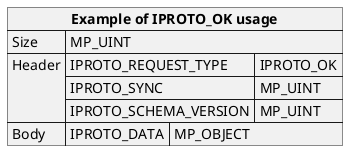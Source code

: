 @startuml

skinparam map {
    HyperlinkColor #0077FF
    FontColor #313131
    BorderColor #313131
    BackgroundColor transparent
}

json "**Example of IPROTO_OK usage**" as ok_example {
    "Size": "MP_UINT",
    "Header": {
      "IPROTO_REQUEST_TYPE": "IPROTO_OK",
      "IPROTO_SYNC": "MP_UINT",
      "IPROTO_SCHEMA_VERSION": "MP_UINT"
    },
    "Body": {
      "IPROTO_DATA": "MP_OBJECT"
    }
}

@enduml
